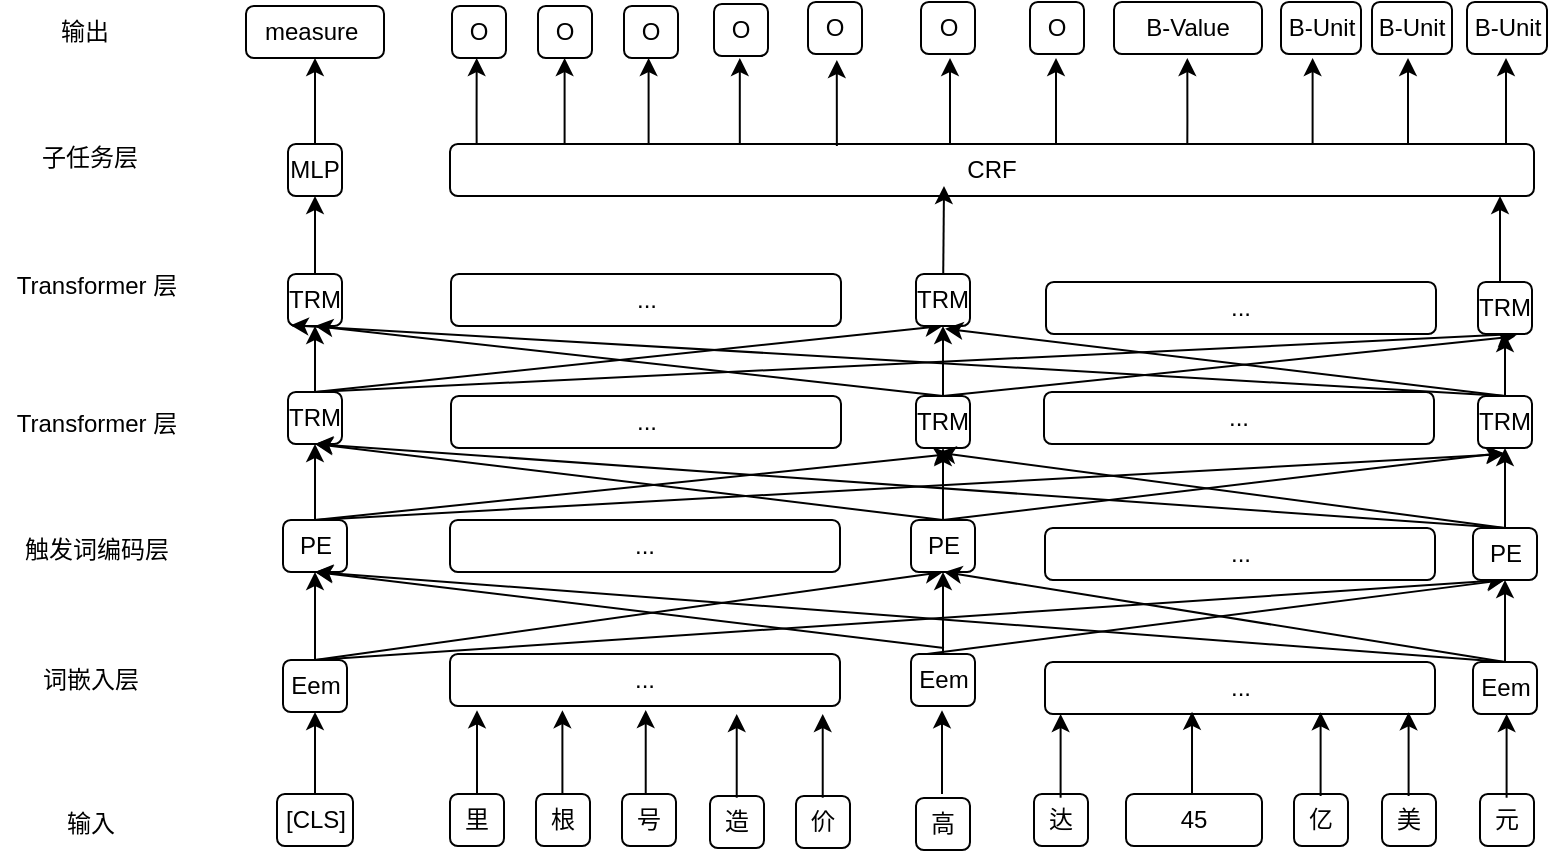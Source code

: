 <mxfile version="16.4.3" type="github" pages="3">
  <diagram id="6Zdb3jxfQ8r9YnaqCA5s" name="Page-1">
    <mxGraphModel dx="782" dy="468" grid="1" gridSize="10" guides="1" tooltips="1" connect="1" arrows="1" fold="1" page="1" pageScale="1" pageWidth="827" pageHeight="1169" math="0" shadow="0">
      <root>
        <mxCell id="0" />
        <mxCell id="1" parent="0" />
        <mxCell id="qajKW2mk3MIibNnwCbFj-1" value="子任务层" style="text;html=1;strokeColor=none;fillColor=none;align=center;verticalAlign=middle;whiteSpace=wrap;rounded=0;" parent="1" vertex="1">
          <mxGeometry x="156" y="243" width="60" height="30" as="geometry" />
        </mxCell>
        <mxCell id="qajKW2mk3MIibNnwCbFj-2" value="Transformer 层" style="text;html=1;strokeColor=none;fillColor=none;align=center;verticalAlign=middle;whiteSpace=wrap;rounded=0;" parent="1" vertex="1">
          <mxGeometry x="147" y="307" width="85" height="30" as="geometry" />
        </mxCell>
        <mxCell id="qajKW2mk3MIibNnwCbFj-3" value="Transformer 层" style="text;html=1;strokeColor=none;fillColor=none;align=center;verticalAlign=middle;whiteSpace=wrap;rounded=0;" parent="1" vertex="1">
          <mxGeometry x="147" y="376" width="85" height="30" as="geometry" />
        </mxCell>
        <mxCell id="qajKW2mk3MIibNnwCbFj-4" value="触发词编码层" style="text;html=1;strokeColor=none;fillColor=none;align=center;verticalAlign=middle;whiteSpace=wrap;rounded=0;" parent="1" vertex="1">
          <mxGeometry x="147" y="439" width="85" height="30" as="geometry" />
        </mxCell>
        <mxCell id="qajKW2mk3MIibNnwCbFj-5" value="输入" style="text;html=1;strokeColor=none;fillColor=none;align=center;verticalAlign=middle;whiteSpace=wrap;rounded=0;" parent="1" vertex="1">
          <mxGeometry x="143.5" y="576" width="85" height="30" as="geometry" />
        </mxCell>
        <mxCell id="qajKW2mk3MIibNnwCbFj-6" value="词嵌入层" style="text;html=1;strokeColor=none;fillColor=none;align=center;verticalAlign=middle;whiteSpace=wrap;rounded=0;" parent="1" vertex="1">
          <mxGeometry x="143.5" y="504" width="85" height="30" as="geometry" />
        </mxCell>
        <mxCell id="qajKW2mk3MIibNnwCbFj-7" value="输出" style="text;html=1;strokeColor=none;fillColor=none;align=center;verticalAlign=middle;whiteSpace=wrap;rounded=0;" parent="1" vertex="1">
          <mxGeometry x="141" y="180" width="85" height="30" as="geometry" />
        </mxCell>
        <mxCell id="qajKW2mk3MIibNnwCbFj-8" value="measure&amp;nbsp;" style="rounded=1;whiteSpace=wrap;html=1;" parent="1" vertex="1">
          <mxGeometry x="264" y="182" width="69" height="26" as="geometry" />
        </mxCell>
        <mxCell id="qajKW2mk3MIibNnwCbFj-9" value="O" style="rounded=1;whiteSpace=wrap;html=1;" parent="1" vertex="1">
          <mxGeometry x="367" y="182" width="27" height="26" as="geometry" />
        </mxCell>
        <mxCell id="qajKW2mk3MIibNnwCbFj-10" value="O" style="rounded=1;whiteSpace=wrap;html=1;" parent="1" vertex="1">
          <mxGeometry x="410" y="182" width="27" height="26" as="geometry" />
        </mxCell>
        <mxCell id="qajKW2mk3MIibNnwCbFj-11" value="O" style="rounded=1;whiteSpace=wrap;html=1;" parent="1" vertex="1">
          <mxGeometry x="453" y="182" width="27" height="26" as="geometry" />
        </mxCell>
        <mxCell id="qajKW2mk3MIibNnwCbFj-12" value="B-Unit" style="rounded=1;whiteSpace=wrap;html=1;" parent="1" vertex="1">
          <mxGeometry x="781.5" y="180" width="40" height="26" as="geometry" />
        </mxCell>
        <mxCell id="qajKW2mk3MIibNnwCbFj-13" value="" style="edgeStyle=orthogonalEdgeStyle;rounded=0;orthogonalLoop=1;jettySize=auto;html=1;" parent="1" source="qajKW2mk3MIibNnwCbFj-14" target="qajKW2mk3MIibNnwCbFj-8" edge="1">
          <mxGeometry relative="1" as="geometry" />
        </mxCell>
        <mxCell id="qajKW2mk3MIibNnwCbFj-14" value="MLP" style="rounded=1;whiteSpace=wrap;html=1;" parent="1" vertex="1">
          <mxGeometry x="285" y="251" width="27" height="26" as="geometry" />
        </mxCell>
        <mxCell id="qajKW2mk3MIibNnwCbFj-15" value="" style="edgeStyle=orthogonalEdgeStyle;rounded=0;orthogonalLoop=1;jettySize=auto;html=1;" parent="1" source="qajKW2mk3MIibNnwCbFj-16" target="qajKW2mk3MIibNnwCbFj-14" edge="1">
          <mxGeometry relative="1" as="geometry" />
        </mxCell>
        <mxCell id="qajKW2mk3MIibNnwCbFj-16" value="TRM" style="rounded=1;whiteSpace=wrap;html=1;" parent="1" vertex="1">
          <mxGeometry x="285" y="316" width="27" height="26" as="geometry" />
        </mxCell>
        <mxCell id="qajKW2mk3MIibNnwCbFj-17" value="" style="edgeStyle=orthogonalEdgeStyle;rounded=0;orthogonalLoop=1;jettySize=auto;html=1;" parent="1" source="qajKW2mk3MIibNnwCbFj-20" target="qajKW2mk3MIibNnwCbFj-16" edge="1">
          <mxGeometry relative="1" as="geometry" />
        </mxCell>
        <mxCell id="qajKW2mk3MIibNnwCbFj-18" style="rounded=0;orthogonalLoop=1;jettySize=auto;html=1;exitX=0.5;exitY=0;exitDx=0;exitDy=0;entryX=0.5;entryY=1;entryDx=0;entryDy=0;" parent="1" source="qajKW2mk3MIibNnwCbFj-20" target="qajKW2mk3MIibNnwCbFj-39" edge="1">
          <mxGeometry relative="1" as="geometry" />
        </mxCell>
        <mxCell id="qajKW2mk3MIibNnwCbFj-19" style="edgeStyle=none;rounded=0;orthogonalLoop=1;jettySize=auto;html=1;entryX=0.75;entryY=1;entryDx=0;entryDy=0;exitX=0.5;exitY=0;exitDx=0;exitDy=0;" parent="1" source="qajKW2mk3MIibNnwCbFj-20" target="qajKW2mk3MIibNnwCbFj-56" edge="1">
          <mxGeometry relative="1" as="geometry" />
        </mxCell>
        <mxCell id="qajKW2mk3MIibNnwCbFj-20" value="TRM" style="rounded=1;whiteSpace=wrap;html=1;" parent="1" vertex="1">
          <mxGeometry x="285" y="375" width="27" height="26" as="geometry" />
        </mxCell>
        <mxCell id="qajKW2mk3MIibNnwCbFj-21" value="" style="edgeStyle=orthogonalEdgeStyle;rounded=0;orthogonalLoop=1;jettySize=auto;html=1;" parent="1" source="qajKW2mk3MIibNnwCbFj-24" target="qajKW2mk3MIibNnwCbFj-20" edge="1">
          <mxGeometry relative="1" as="geometry" />
        </mxCell>
        <mxCell id="qajKW2mk3MIibNnwCbFj-22" style="edgeStyle=none;rounded=0;orthogonalLoop=1;jettySize=auto;html=1;exitX=0.5;exitY=0;exitDx=0;exitDy=0;" parent="1" source="qajKW2mk3MIibNnwCbFj-24" edge="1">
          <mxGeometry relative="1" as="geometry">
            <mxPoint x="616.667" y="406" as="targetPoint" />
          </mxGeometry>
        </mxCell>
        <mxCell id="qajKW2mk3MIibNnwCbFj-23" style="edgeStyle=none;rounded=0;orthogonalLoop=1;jettySize=auto;html=1;exitX=0.5;exitY=0;exitDx=0;exitDy=0;" parent="1" source="qajKW2mk3MIibNnwCbFj-24" edge="1">
          <mxGeometry relative="1" as="geometry">
            <mxPoint x="893.333" y="406" as="targetPoint" />
          </mxGeometry>
        </mxCell>
        <mxCell id="qajKW2mk3MIibNnwCbFj-24" value="PE" style="rounded=1;whiteSpace=wrap;html=1;" parent="1" vertex="1">
          <mxGeometry x="282.5" y="439" width="32" height="26" as="geometry" />
        </mxCell>
        <mxCell id="qajKW2mk3MIibNnwCbFj-25" value="" style="edgeStyle=orthogonalEdgeStyle;rounded=0;orthogonalLoop=1;jettySize=auto;html=1;" parent="1" source="qajKW2mk3MIibNnwCbFj-28" target="qajKW2mk3MIibNnwCbFj-24" edge="1">
          <mxGeometry relative="1" as="geometry" />
        </mxCell>
        <mxCell id="qajKW2mk3MIibNnwCbFj-26" style="edgeStyle=none;rounded=0;orthogonalLoop=1;jettySize=auto;html=1;entryX=0.5;entryY=1;entryDx=0;entryDy=0;exitX=0.5;exitY=0;exitDx=0;exitDy=0;" parent="1" source="qajKW2mk3MIibNnwCbFj-28" target="qajKW2mk3MIibNnwCbFj-47" edge="1">
          <mxGeometry relative="1" as="geometry">
            <mxPoint x="299" y="500" as="sourcePoint" />
          </mxGeometry>
        </mxCell>
        <mxCell id="qajKW2mk3MIibNnwCbFj-27" style="edgeStyle=none;rounded=0;orthogonalLoop=1;jettySize=auto;html=1;entryX=0.5;entryY=1;entryDx=0;entryDy=0;exitX=0.5;exitY=0;exitDx=0;exitDy=0;" parent="1" source="qajKW2mk3MIibNnwCbFj-28" target="qajKW2mk3MIibNnwCbFj-64" edge="1">
          <mxGeometry relative="1" as="geometry" />
        </mxCell>
        <mxCell id="qajKW2mk3MIibNnwCbFj-28" value="Eem" style="rounded=1;whiteSpace=wrap;html=1;" parent="1" vertex="1">
          <mxGeometry x="282.5" y="509" width="32" height="26" as="geometry" />
        </mxCell>
        <mxCell id="qajKW2mk3MIibNnwCbFj-29" value="" style="edgeStyle=orthogonalEdgeStyle;rounded=0;orthogonalLoop=1;jettySize=auto;html=1;" parent="1" source="qajKW2mk3MIibNnwCbFj-30" target="qajKW2mk3MIibNnwCbFj-28" edge="1">
          <mxGeometry relative="1" as="geometry" />
        </mxCell>
        <mxCell id="qajKW2mk3MIibNnwCbFj-30" value="[CLS]" style="rounded=1;whiteSpace=wrap;html=1;" parent="1" vertex="1">
          <mxGeometry x="279.5" y="576" width="38" height="26" as="geometry" />
        </mxCell>
        <mxCell id="qajKW2mk3MIibNnwCbFj-31" value="..." style="rounded=1;whiteSpace=wrap;html=1;" parent="1" vertex="1">
          <mxGeometry x="366.5" y="316" width="195" height="26" as="geometry" />
        </mxCell>
        <mxCell id="qajKW2mk3MIibNnwCbFj-32" value="..." style="rounded=1;whiteSpace=wrap;html=1;" parent="1" vertex="1">
          <mxGeometry x="366.5" y="377" width="195" height="26" as="geometry" />
        </mxCell>
        <mxCell id="qajKW2mk3MIibNnwCbFj-33" value="..." style="rounded=1;whiteSpace=wrap;html=1;" parent="1" vertex="1">
          <mxGeometry x="366" y="439" width="195" height="26" as="geometry" />
        </mxCell>
        <mxCell id="qajKW2mk3MIibNnwCbFj-34" value="..." style="rounded=1;whiteSpace=wrap;html=1;" parent="1" vertex="1">
          <mxGeometry x="366" y="506" width="195" height="26" as="geometry" />
        </mxCell>
        <mxCell id="qajKW2mk3MIibNnwCbFj-35" value="" style="edgeStyle=orthogonalEdgeStyle;rounded=0;orthogonalLoop=1;jettySize=auto;html=1;" parent="1" source="qajKW2mk3MIibNnwCbFj-37" edge="1">
          <mxGeometry relative="1" as="geometry">
            <mxPoint x="616" y="208" as="targetPoint" />
            <Array as="points">
              <mxPoint x="616" y="240" />
              <mxPoint x="616" y="240" />
            </Array>
          </mxGeometry>
        </mxCell>
        <mxCell id="qajKW2mk3MIibNnwCbFj-36" value="" style="edgeStyle=orthogonalEdgeStyle;rounded=0;orthogonalLoop=1;jettySize=auto;html=1;entryX=0.5;entryY=1;entryDx=0;entryDy=0;" parent="1" edge="1">
          <mxGeometry relative="1" as="geometry">
            <mxPoint x="669.0" y="251.0" as="sourcePoint" />
            <mxPoint x="669.0" y="208" as="targetPoint" />
            <Array as="points">
              <mxPoint x="669" y="239" />
              <mxPoint x="669" y="239" />
            </Array>
          </mxGeometry>
        </mxCell>
        <mxCell id="qajKW2mk3MIibNnwCbFj-37" value="CRF" style="rounded=1;whiteSpace=wrap;html=1;" parent="1" vertex="1">
          <mxGeometry x="366" y="251" width="542" height="26" as="geometry" />
        </mxCell>
        <mxCell id="qajKW2mk3MIibNnwCbFj-38" value="" style="edgeStyle=none;rounded=0;orthogonalLoop=1;jettySize=auto;html=1;" parent="1" source="qajKW2mk3MIibNnwCbFj-39" edge="1">
          <mxGeometry relative="1" as="geometry">
            <mxPoint x="613" y="272.0" as="targetPoint" />
          </mxGeometry>
        </mxCell>
        <mxCell id="qajKW2mk3MIibNnwCbFj-39" value="TRM" style="rounded=1;whiteSpace=wrap;html=1;" parent="1" vertex="1">
          <mxGeometry x="599" y="316" width="27" height="26" as="geometry" />
        </mxCell>
        <mxCell id="qajKW2mk3MIibNnwCbFj-40" value="" style="edgeStyle=orthogonalEdgeStyle;rounded=0;orthogonalLoop=1;jettySize=auto;html=1;" parent="1" source="qajKW2mk3MIibNnwCbFj-43" target="qajKW2mk3MIibNnwCbFj-39" edge="1">
          <mxGeometry relative="1" as="geometry" />
        </mxCell>
        <mxCell id="qajKW2mk3MIibNnwCbFj-41" style="edgeStyle=none;rounded=0;orthogonalLoop=1;jettySize=auto;html=1;entryX=0.5;entryY=1;entryDx=0;entryDy=0;exitX=0.5;exitY=0;exitDx=0;exitDy=0;" parent="1" source="qajKW2mk3MIibNnwCbFj-43" target="qajKW2mk3MIibNnwCbFj-16" edge="1">
          <mxGeometry relative="1" as="geometry" />
        </mxCell>
        <mxCell id="qajKW2mk3MIibNnwCbFj-42" style="edgeStyle=none;rounded=0;orthogonalLoop=1;jettySize=auto;html=1;exitX=0.5;exitY=0;exitDx=0;exitDy=0;" parent="1" source="qajKW2mk3MIibNnwCbFj-43" edge="1">
          <mxGeometry relative="1" as="geometry">
            <mxPoint x="898.556" y="347.222" as="targetPoint" />
          </mxGeometry>
        </mxCell>
        <mxCell id="qajKW2mk3MIibNnwCbFj-43" value="TRM" style="rounded=1;whiteSpace=wrap;html=1;" parent="1" vertex="1">
          <mxGeometry x="599" y="377" width="27" height="26" as="geometry" />
        </mxCell>
        <mxCell id="qajKW2mk3MIibNnwCbFj-44" value="" style="edgeStyle=orthogonalEdgeStyle;rounded=0;orthogonalLoop=1;jettySize=auto;html=1;" parent="1" source="qajKW2mk3MIibNnwCbFj-47" target="qajKW2mk3MIibNnwCbFj-43" edge="1">
          <mxGeometry relative="1" as="geometry" />
        </mxCell>
        <mxCell id="qajKW2mk3MIibNnwCbFj-45" style="edgeStyle=none;rounded=0;orthogonalLoop=1;jettySize=auto;html=1;entryX=0.5;entryY=1;entryDx=0;entryDy=0;exitX=0.5;exitY=0;exitDx=0;exitDy=0;" parent="1" source="qajKW2mk3MIibNnwCbFj-47" target="qajKW2mk3MIibNnwCbFj-20" edge="1">
          <mxGeometry relative="1" as="geometry" />
        </mxCell>
        <mxCell id="qajKW2mk3MIibNnwCbFj-46" style="edgeStyle=none;rounded=0;orthogonalLoop=1;jettySize=auto;html=1;exitX=0.5;exitY=0;exitDx=0;exitDy=0;" parent="1" source="qajKW2mk3MIibNnwCbFj-47" edge="1">
          <mxGeometry relative="1" as="geometry">
            <mxPoint x="892.667" y="405.333" as="targetPoint" />
          </mxGeometry>
        </mxCell>
        <mxCell id="qajKW2mk3MIibNnwCbFj-47" value="PE" style="rounded=1;whiteSpace=wrap;html=1;" parent="1" vertex="1">
          <mxGeometry x="596.5" y="439" width="32" height="26" as="geometry" />
        </mxCell>
        <mxCell id="qajKW2mk3MIibNnwCbFj-48" value="" style="edgeStyle=orthogonalEdgeStyle;rounded=0;orthogonalLoop=1;jettySize=auto;html=1;" parent="1" source="qajKW2mk3MIibNnwCbFj-51" target="qajKW2mk3MIibNnwCbFj-47" edge="1">
          <mxGeometry relative="1" as="geometry" />
        </mxCell>
        <mxCell id="qajKW2mk3MIibNnwCbFj-49" style="edgeStyle=none;rounded=0;orthogonalLoop=1;jettySize=auto;html=1;entryX=0.5;entryY=1;entryDx=0;entryDy=0;exitX=0.25;exitY=0;exitDx=0;exitDy=0;" parent="1" source="qajKW2mk3MIibNnwCbFj-51" target="qajKW2mk3MIibNnwCbFj-64" edge="1">
          <mxGeometry relative="1" as="geometry" />
        </mxCell>
        <mxCell id="qajKW2mk3MIibNnwCbFj-50" style="edgeStyle=none;rounded=0;orthogonalLoop=1;jettySize=auto;html=1;entryX=0.5;entryY=1;entryDx=0;entryDy=0;" parent="1" target="qajKW2mk3MIibNnwCbFj-24" edge="1">
          <mxGeometry relative="1" as="geometry">
            <mxPoint x="320.667" y="471.333" as="targetPoint" />
            <mxPoint x="613" y="503" as="sourcePoint" />
          </mxGeometry>
        </mxCell>
        <mxCell id="qajKW2mk3MIibNnwCbFj-51" value="Eem" style="rounded=1;whiteSpace=wrap;html=1;" parent="1" vertex="1">
          <mxGeometry x="596.5" y="506" width="32" height="26" as="geometry" />
        </mxCell>
        <mxCell id="qajKW2mk3MIibNnwCbFj-52" value="..." style="rounded=1;whiteSpace=wrap;html=1;" parent="1" vertex="1">
          <mxGeometry x="664" y="320" width="195" height="26" as="geometry" />
        </mxCell>
        <mxCell id="qajKW2mk3MIibNnwCbFj-53" value="..." style="rounded=1;whiteSpace=wrap;html=1;" parent="1" vertex="1">
          <mxGeometry x="663" y="375" width="195" height="26" as="geometry" />
        </mxCell>
        <mxCell id="qajKW2mk3MIibNnwCbFj-54" value="..." style="rounded=1;whiteSpace=wrap;html=1;" parent="1" vertex="1">
          <mxGeometry x="663.5" y="443" width="195" height="26" as="geometry" />
        </mxCell>
        <mxCell id="qajKW2mk3MIibNnwCbFj-55" value="..." style="rounded=1;whiteSpace=wrap;html=1;" parent="1" vertex="1">
          <mxGeometry x="663.5" y="510" width="195" height="26" as="geometry" />
        </mxCell>
        <mxCell id="qajKW2mk3MIibNnwCbFj-56" value="TRM" style="rounded=1;whiteSpace=wrap;html=1;" parent="1" vertex="1">
          <mxGeometry x="880" y="320" width="27" height="26" as="geometry" />
        </mxCell>
        <mxCell id="qajKW2mk3MIibNnwCbFj-57" value="" style="edgeStyle=orthogonalEdgeStyle;rounded=0;orthogonalLoop=1;jettySize=auto;html=1;" parent="1" source="qajKW2mk3MIibNnwCbFj-60" target="qajKW2mk3MIibNnwCbFj-56" edge="1">
          <mxGeometry relative="1" as="geometry" />
        </mxCell>
        <mxCell id="qajKW2mk3MIibNnwCbFj-58" style="edgeStyle=none;rounded=0;orthogonalLoop=1;jettySize=auto;html=1;exitX=0.5;exitY=0;exitDx=0;exitDy=0;" parent="1" source="qajKW2mk3MIibNnwCbFj-60" edge="1">
          <mxGeometry relative="1" as="geometry">
            <mxPoint x="613.556" y="343.333" as="targetPoint" />
          </mxGeometry>
        </mxCell>
        <mxCell id="qajKW2mk3MIibNnwCbFj-59" style="edgeStyle=none;rounded=0;orthogonalLoop=1;jettySize=auto;html=1;exitX=0.5;exitY=0;exitDx=0;exitDy=0;" parent="1" source="qajKW2mk3MIibNnwCbFj-60" edge="1">
          <mxGeometry relative="1" as="geometry">
            <mxPoint x="286.333" y="341.667" as="targetPoint" />
          </mxGeometry>
        </mxCell>
        <mxCell id="qajKW2mk3MIibNnwCbFj-60" value="TRM" style="rounded=1;whiteSpace=wrap;html=1;" parent="1" vertex="1">
          <mxGeometry x="880" y="377" width="27" height="26" as="geometry" />
        </mxCell>
        <mxCell id="qajKW2mk3MIibNnwCbFj-61" value="" style="edgeStyle=orthogonalEdgeStyle;rounded=0;orthogonalLoop=1;jettySize=auto;html=1;" parent="1" source="qajKW2mk3MIibNnwCbFj-64" target="qajKW2mk3MIibNnwCbFj-60" edge="1">
          <mxGeometry relative="1" as="geometry" />
        </mxCell>
        <mxCell id="qajKW2mk3MIibNnwCbFj-62" style="edgeStyle=none;rounded=0;orthogonalLoop=1;jettySize=auto;html=1;exitX=0.5;exitY=0;exitDx=0;exitDy=0;" parent="1" source="qajKW2mk3MIibNnwCbFj-64" edge="1">
          <mxGeometry relative="1" as="geometry">
            <mxPoint x="610" y="405.333" as="targetPoint" />
          </mxGeometry>
        </mxCell>
        <mxCell id="qajKW2mk3MIibNnwCbFj-63" style="edgeStyle=none;rounded=0;orthogonalLoop=1;jettySize=auto;html=1;entryX=0.5;entryY=1;entryDx=0;entryDy=0;exitX=0.5;exitY=0;exitDx=0;exitDy=0;" parent="1" source="qajKW2mk3MIibNnwCbFj-64" target="qajKW2mk3MIibNnwCbFj-20" edge="1">
          <mxGeometry relative="1" as="geometry" />
        </mxCell>
        <mxCell id="qajKW2mk3MIibNnwCbFj-64" value="PE" style="rounded=1;whiteSpace=wrap;html=1;" parent="1" vertex="1">
          <mxGeometry x="877.5" y="443" width="32" height="26" as="geometry" />
        </mxCell>
        <mxCell id="qajKW2mk3MIibNnwCbFj-65" value="" style="edgeStyle=orthogonalEdgeStyle;rounded=0;orthogonalLoop=1;jettySize=auto;html=1;" parent="1" source="qajKW2mk3MIibNnwCbFj-68" target="qajKW2mk3MIibNnwCbFj-64" edge="1">
          <mxGeometry relative="1" as="geometry" />
        </mxCell>
        <mxCell id="qajKW2mk3MIibNnwCbFj-66" style="edgeStyle=none;rounded=0;orthogonalLoop=1;jettySize=auto;html=1;exitX=0.5;exitY=0;exitDx=0;exitDy=0;" parent="1" source="qajKW2mk3MIibNnwCbFj-68" edge="1">
          <mxGeometry relative="1" as="geometry">
            <mxPoint x="613" y="465" as="targetPoint" />
          </mxGeometry>
        </mxCell>
        <mxCell id="qajKW2mk3MIibNnwCbFj-67" style="edgeStyle=none;rounded=0;orthogonalLoop=1;jettySize=auto;html=1;entryX=0.5;entryY=1;entryDx=0;entryDy=0;exitX=0.5;exitY=0;exitDx=0;exitDy=0;" parent="1" source="qajKW2mk3MIibNnwCbFj-68" target="qajKW2mk3MIibNnwCbFj-24" edge="1">
          <mxGeometry relative="1" as="geometry" />
        </mxCell>
        <mxCell id="qajKW2mk3MIibNnwCbFj-68" value="Eem" style="rounded=1;whiteSpace=wrap;html=1;" parent="1" vertex="1">
          <mxGeometry x="877.5" y="510" width="32" height="26" as="geometry" />
        </mxCell>
        <mxCell id="qajKW2mk3MIibNnwCbFj-69" style="edgeStyle=orthogonalEdgeStyle;rounded=0;orthogonalLoop=1;jettySize=auto;html=1;" parent="1" source="qajKW2mk3MIibNnwCbFj-70" edge="1">
          <mxGeometry relative="1" as="geometry">
            <mxPoint x="379.5" y="534.143" as="targetPoint" />
          </mxGeometry>
        </mxCell>
        <mxCell id="qajKW2mk3MIibNnwCbFj-70" value="里" style="rounded=1;whiteSpace=wrap;html=1;" parent="1" vertex="1">
          <mxGeometry x="366" y="576" width="27" height="26" as="geometry" />
        </mxCell>
        <mxCell id="qajKW2mk3MIibNnwCbFj-71" value="根" style="rounded=1;whiteSpace=wrap;html=1;" parent="1" vertex="1">
          <mxGeometry x="409" y="576" width="27" height="26" as="geometry" />
        </mxCell>
        <mxCell id="qajKW2mk3MIibNnwCbFj-72" value="号" style="rounded=1;whiteSpace=wrap;html=1;" parent="1" vertex="1">
          <mxGeometry x="452" y="576" width="27" height="26" as="geometry" />
        </mxCell>
        <mxCell id="qajKW2mk3MIibNnwCbFj-73" value="造" style="rounded=1;whiteSpace=wrap;html=1;" parent="1" vertex="1">
          <mxGeometry x="496" y="577" width="27" height="26" as="geometry" />
        </mxCell>
        <mxCell id="qajKW2mk3MIibNnwCbFj-74" value="价" style="rounded=1;whiteSpace=wrap;html=1;" parent="1" vertex="1">
          <mxGeometry x="539" y="577" width="27" height="26" as="geometry" />
        </mxCell>
        <mxCell id="qajKW2mk3MIibNnwCbFj-75" value="高" style="rounded=1;whiteSpace=wrap;html=1;" parent="1" vertex="1">
          <mxGeometry x="599" y="578" width="27" height="26" as="geometry" />
        </mxCell>
        <mxCell id="qajKW2mk3MIibNnwCbFj-76" value="达" style="rounded=1;whiteSpace=wrap;html=1;" parent="1" vertex="1">
          <mxGeometry x="658" y="576" width="27" height="26" as="geometry" />
        </mxCell>
        <mxCell id="qajKW2mk3MIibNnwCbFj-77" value="" style="edgeStyle=orthogonalEdgeStyle;rounded=0;orthogonalLoop=1;jettySize=auto;html=1;endArrow=classic;endFill=1;entryX=0.377;entryY=0.958;entryDx=0;entryDy=0;entryPerimeter=0;" parent="1" source="qajKW2mk3MIibNnwCbFj-78" target="qajKW2mk3MIibNnwCbFj-55" edge="1">
          <mxGeometry relative="1" as="geometry">
            <mxPoint x="738" y="546" as="targetPoint" />
            <Array as="points">
              <mxPoint x="737" y="568" />
              <mxPoint x="737" y="568" />
            </Array>
          </mxGeometry>
        </mxCell>
        <mxCell id="qajKW2mk3MIibNnwCbFj-78" value="45" style="rounded=1;whiteSpace=wrap;html=1;" parent="1" vertex="1">
          <mxGeometry x="704" y="576" width="68" height="26" as="geometry" />
        </mxCell>
        <mxCell id="qajKW2mk3MIibNnwCbFj-79" value="亿" style="rounded=1;whiteSpace=wrap;html=1;" parent="1" vertex="1">
          <mxGeometry x="788" y="576" width="27" height="26" as="geometry" />
        </mxCell>
        <mxCell id="qajKW2mk3MIibNnwCbFj-80" value="美" style="rounded=1;whiteSpace=wrap;html=1;" parent="1" vertex="1">
          <mxGeometry x="832" y="576" width="27" height="26" as="geometry" />
        </mxCell>
        <mxCell id="qajKW2mk3MIibNnwCbFj-81" value="元" style="rounded=1;whiteSpace=wrap;html=1;" parent="1" vertex="1">
          <mxGeometry x="881" y="576" width="27" height="26" as="geometry" />
        </mxCell>
        <mxCell id="qajKW2mk3MIibNnwCbFj-82" value="" style="edgeStyle=orthogonalEdgeStyle;rounded=0;orthogonalLoop=1;jettySize=auto;html=1;entryX=0.5;entryY=1;entryDx=0;entryDy=0;" parent="1" edge="1">
          <mxGeometry relative="1" as="geometry">
            <mxPoint x="510.91" y="251" as="sourcePoint" />
            <mxPoint x="510.91" y="208" as="targetPoint" />
            <Array as="points">
              <mxPoint x="510.91" y="239" />
              <mxPoint x="510.91" y="239" />
            </Array>
          </mxGeometry>
        </mxCell>
        <mxCell id="qajKW2mk3MIibNnwCbFj-83" value="" style="edgeStyle=orthogonalEdgeStyle;rounded=0;orthogonalLoop=1;jettySize=auto;html=1;entryX=0.5;entryY=1;entryDx=0;entryDy=0;" parent="1" edge="1">
          <mxGeometry relative="1" as="geometry">
            <mxPoint x="465.3" y="251" as="sourcePoint" />
            <mxPoint x="465.3" y="208" as="targetPoint" />
            <Array as="points">
              <mxPoint x="465.3" y="239" />
              <mxPoint x="465.3" y="239" />
            </Array>
          </mxGeometry>
        </mxCell>
        <mxCell id="qajKW2mk3MIibNnwCbFj-84" value="" style="edgeStyle=orthogonalEdgeStyle;rounded=0;orthogonalLoop=1;jettySize=auto;html=1;entryX=0.5;entryY=1;entryDx=0;entryDy=0;" parent="1" edge="1">
          <mxGeometry relative="1" as="geometry">
            <mxPoint x="423.3" y="251" as="sourcePoint" />
            <mxPoint x="423.3" y="208" as="targetPoint" />
            <Array as="points">
              <mxPoint x="423.3" y="239" />
              <mxPoint x="423.3" y="239" />
            </Array>
          </mxGeometry>
        </mxCell>
        <mxCell id="qajKW2mk3MIibNnwCbFj-85" value="" style="edgeStyle=orthogonalEdgeStyle;rounded=0;orthogonalLoop=1;jettySize=auto;html=1;entryX=0.5;entryY=1;entryDx=0;entryDy=0;" parent="1" edge="1">
          <mxGeometry relative="1" as="geometry">
            <mxPoint x="797.3" y="251" as="sourcePoint" />
            <mxPoint x="797.3" y="208" as="targetPoint" />
            <Array as="points">
              <mxPoint x="797.3" y="239" />
              <mxPoint x="797.3" y="239" />
            </Array>
          </mxGeometry>
        </mxCell>
        <mxCell id="qajKW2mk3MIibNnwCbFj-86" value="" style="edgeStyle=orthogonalEdgeStyle;rounded=0;orthogonalLoop=1;jettySize=auto;html=1;entryX=0.5;entryY=1;entryDx=0;entryDy=0;" parent="1" edge="1">
          <mxGeometry relative="1" as="geometry">
            <mxPoint x="891" y="320" as="sourcePoint" />
            <mxPoint x="891" y="277.0" as="targetPoint" />
            <Array as="points">
              <mxPoint x="891" y="308" />
              <mxPoint x="891" y="308" />
            </Array>
          </mxGeometry>
        </mxCell>
        <mxCell id="qajKW2mk3MIibNnwCbFj-87" value="" style="edgeStyle=orthogonalEdgeStyle;rounded=0;orthogonalLoop=1;jettySize=auto;html=1;entryX=0.5;entryY=1;entryDx=0;entryDy=0;" parent="1" edge="1">
          <mxGeometry relative="1" as="geometry">
            <mxPoint x="894" y="251" as="sourcePoint" />
            <mxPoint x="894" y="208" as="targetPoint" />
            <Array as="points">
              <mxPoint x="894" y="239" />
              <mxPoint x="894" y="239" />
            </Array>
          </mxGeometry>
        </mxCell>
        <mxCell id="qajKW2mk3MIibNnwCbFj-88" style="edgeStyle=orthogonalEdgeStyle;rounded=0;orthogonalLoop=1;jettySize=auto;html=1;" parent="1" edge="1">
          <mxGeometry relative="1" as="geometry">
            <mxPoint x="422.21" y="534.143" as="targetPoint" />
            <mxPoint x="422.21" y="576" as="sourcePoint" />
            <Array as="points">
              <mxPoint x="422.71" y="534" />
            </Array>
          </mxGeometry>
        </mxCell>
        <mxCell id="qajKW2mk3MIibNnwCbFj-89" style="edgeStyle=orthogonalEdgeStyle;rounded=0;orthogonalLoop=1;jettySize=auto;html=1;" parent="1" edge="1">
          <mxGeometry relative="1" as="geometry">
            <mxPoint x="463.86" y="534.003" as="targetPoint" />
            <mxPoint x="463.86" y="575.86" as="sourcePoint" />
          </mxGeometry>
        </mxCell>
        <mxCell id="qajKW2mk3MIibNnwCbFj-90" style="edgeStyle=orthogonalEdgeStyle;rounded=0;orthogonalLoop=1;jettySize=auto;html=1;" parent="1" edge="1">
          <mxGeometry relative="1" as="geometry">
            <mxPoint x="509.36" y="536.003" as="targetPoint" />
            <mxPoint x="509.36" y="577.86" as="sourcePoint" />
          </mxGeometry>
        </mxCell>
        <mxCell id="qajKW2mk3MIibNnwCbFj-91" style="edgeStyle=orthogonalEdgeStyle;rounded=0;orthogonalLoop=1;jettySize=auto;html=1;" parent="1" edge="1">
          <mxGeometry relative="1" as="geometry">
            <mxPoint x="552.36" y="536.003" as="targetPoint" />
            <mxPoint x="552.36" y="577.86" as="sourcePoint" />
          </mxGeometry>
        </mxCell>
        <mxCell id="qajKW2mk3MIibNnwCbFj-92" style="edgeStyle=orthogonalEdgeStyle;rounded=0;orthogonalLoop=1;jettySize=auto;html=1;" parent="1" edge="1">
          <mxGeometry relative="1" as="geometry">
            <mxPoint x="801.3" y="535.143" as="targetPoint" />
            <mxPoint x="801.3" y="577" as="sourcePoint" />
          </mxGeometry>
        </mxCell>
        <mxCell id="qajKW2mk3MIibNnwCbFj-93" style="edgeStyle=orthogonalEdgeStyle;rounded=0;orthogonalLoop=1;jettySize=auto;html=1;" parent="1" edge="1">
          <mxGeometry relative="1" as="geometry">
            <mxPoint x="845.3" y="535.143" as="targetPoint" />
            <mxPoint x="845.3" y="577" as="sourcePoint" />
          </mxGeometry>
        </mxCell>
        <mxCell id="qajKW2mk3MIibNnwCbFj-94" style="edgeStyle=orthogonalEdgeStyle;rounded=0;orthogonalLoop=1;jettySize=auto;html=1;" parent="1" edge="1">
          <mxGeometry relative="1" as="geometry">
            <mxPoint x="894.3" y="536.003" as="targetPoint" />
            <mxPoint x="894.3" y="577.86" as="sourcePoint" />
          </mxGeometry>
        </mxCell>
        <mxCell id="qajKW2mk3MIibNnwCbFj-95" style="edgeStyle=orthogonalEdgeStyle;rounded=0;orthogonalLoop=1;jettySize=auto;html=1;" parent="1" edge="1">
          <mxGeometry relative="1" as="geometry">
            <mxPoint x="612" y="534.143" as="targetPoint" />
            <mxPoint x="612" y="576" as="sourcePoint" />
          </mxGeometry>
        </mxCell>
        <mxCell id="qajKW2mk3MIibNnwCbFj-96" style="edgeStyle=orthogonalEdgeStyle;rounded=0;orthogonalLoop=1;jettySize=auto;html=1;" parent="1" edge="1">
          <mxGeometry relative="1" as="geometry">
            <mxPoint x="671.3" y="536.003" as="targetPoint" />
            <mxPoint x="671.3" y="577.86" as="sourcePoint" />
          </mxGeometry>
        </mxCell>
        <mxCell id="qajKW2mk3MIibNnwCbFj-97" value="" style="edgeStyle=orthogonalEdgeStyle;rounded=0;orthogonalLoop=1;jettySize=auto;html=1;entryX=0.5;entryY=1;entryDx=0;entryDy=0;" parent="1" edge="1">
          <mxGeometry relative="1" as="geometry">
            <mxPoint x="379.33" y="251.0" as="sourcePoint" />
            <mxPoint x="379.33" y="208" as="targetPoint" />
            <Array as="points">
              <mxPoint x="379.33" y="239" />
              <mxPoint x="379.33" y="239" />
            </Array>
          </mxGeometry>
        </mxCell>
        <mxCell id="qajKW2mk3MIibNnwCbFj-98" value="O" style="rounded=1;whiteSpace=wrap;html=1;" parent="1" vertex="1">
          <mxGeometry x="498" y="181" width="27" height="26" as="geometry" />
        </mxCell>
        <mxCell id="qajKW2mk3MIibNnwCbFj-99" value="O" style="rounded=1;whiteSpace=wrap;html=1;" parent="1" vertex="1">
          <mxGeometry x="545" y="180" width="27" height="26" as="geometry" />
        </mxCell>
        <mxCell id="qajKW2mk3MIibNnwCbFj-100" value="" style="edgeStyle=orthogonalEdgeStyle;rounded=0;orthogonalLoop=1;jettySize=auto;html=1;entryX=0.5;entryY=1;entryDx=0;entryDy=0;" parent="1" edge="1">
          <mxGeometry relative="1" as="geometry">
            <mxPoint x="559.43" y="252.0" as="sourcePoint" />
            <mxPoint x="559.43" y="209" as="targetPoint" />
            <Array as="points">
              <mxPoint x="559.52" y="218" />
              <mxPoint x="559.52" y="218" />
            </Array>
          </mxGeometry>
        </mxCell>
        <mxCell id="qajKW2mk3MIibNnwCbFj-101" value="O" style="rounded=1;whiteSpace=wrap;html=1;" parent="1" vertex="1">
          <mxGeometry x="601.5" y="180" width="27" height="26" as="geometry" />
        </mxCell>
        <mxCell id="qajKW2mk3MIibNnwCbFj-102" value="O" style="rounded=1;whiteSpace=wrap;html=1;" parent="1" vertex="1">
          <mxGeometry x="656" y="180" width="27" height="26" as="geometry" />
        </mxCell>
        <mxCell id="qajKW2mk3MIibNnwCbFj-103" value="" style="edgeStyle=orthogonalEdgeStyle;rounded=0;orthogonalLoop=1;jettySize=auto;html=1;entryX=0.5;entryY=1;entryDx=0;entryDy=0;" parent="1" edge="1">
          <mxGeometry relative="1" as="geometry">
            <mxPoint x="734.66" y="251.0" as="sourcePoint" />
            <mxPoint x="734.66" y="208" as="targetPoint" />
            <Array as="points">
              <mxPoint x="734.66" y="239" />
              <mxPoint x="734.66" y="239" />
            </Array>
          </mxGeometry>
        </mxCell>
        <mxCell id="qajKW2mk3MIibNnwCbFj-104" value="B-Value" style="rounded=1;whiteSpace=wrap;html=1;" parent="1" vertex="1">
          <mxGeometry x="698" y="180" width="74" height="26" as="geometry" />
        </mxCell>
        <mxCell id="qajKW2mk3MIibNnwCbFj-105" value="B-Unit" style="rounded=1;whiteSpace=wrap;html=1;" parent="1" vertex="1">
          <mxGeometry x="827" y="180" width="40" height="26" as="geometry" />
        </mxCell>
        <mxCell id="qajKW2mk3MIibNnwCbFj-106" value="B-Unit" style="rounded=1;whiteSpace=wrap;html=1;" parent="1" vertex="1">
          <mxGeometry x="874.5" y="180" width="40" height="26" as="geometry" />
        </mxCell>
        <mxCell id="qajKW2mk3MIibNnwCbFj-107" value="" style="edgeStyle=orthogonalEdgeStyle;rounded=0;orthogonalLoop=1;jettySize=auto;html=1;entryX=0.5;entryY=1;entryDx=0;entryDy=0;" parent="1" edge="1">
          <mxGeometry relative="1" as="geometry">
            <mxPoint x="845" y="251" as="sourcePoint" />
            <mxPoint x="845" y="208" as="targetPoint" />
            <Array as="points">
              <mxPoint x="845" y="239" />
              <mxPoint x="845" y="239" />
            </Array>
          </mxGeometry>
        </mxCell>
      </root>
    </mxGraphModel>
  </diagram>
  <diagram id="j1lgtEe2ggzhDN4-RpHA" name="Page-2">
    <mxGraphModel dx="782" dy="468" grid="1" gridSize="10" guides="1" tooltips="1" connect="1" arrows="1" fold="1" page="1" pageScale="1" pageWidth="827" pageHeight="1169" math="0" shadow="0">
      <root>
        <mxCell id="qd15tuj_ind1l0wB-trp-0" />
        <mxCell id="qd15tuj_ind1l0wB-trp-1" parent="qd15tuj_ind1l0wB-trp-0" />
        <mxCell id="qd15tuj_ind1l0wB-trp-2" style="edgeStyle=none;rounded=0;orthogonalLoop=1;jettySize=auto;html=1;" parent="qd15tuj_ind1l0wB-trp-1" source="qd15tuj_ind1l0wB-trp-3" target="qd15tuj_ind1l0wB-trp-11" edge="1">
          <mxGeometry relative="1" as="geometry" />
        </mxCell>
        <mxCell id="qd15tuj_ind1l0wB-trp-3" value="输入文本" style="swimlane;" parent="qd15tuj_ind1l0wB-trp-1" vertex="1">
          <mxGeometry x="117" y="172" width="150" height="70" as="geometry" />
        </mxCell>
        <mxCell id="qd15tuj_ind1l0wB-trp-4" value="里根号造价高达45亿美元" style="text;html=1;align=center;verticalAlign=middle;resizable=0;points=[];autosize=1;strokeColor=none;fillColor=none;" parent="qd15tuj_ind1l0wB-trp-3" vertex="1">
          <mxGeometry x="3.5" y="36" width="143" height="18" as="geometry" />
        </mxCell>
        <mxCell id="qd15tuj_ind1l0wB-trp-5" value="形成多条记录&#xa;（win_size=4）" style="swimlane;startSize=34;" parent="qd15tuj_ind1l0wB-trp-1" vertex="1">
          <mxGeometry x="108.5" y="301" width="169" height="139" as="geometry" />
        </mxCell>
        <mxCell id="qd15tuj_ind1l0wB-trp-6" value="[CLS][PAD][PAD][PAD]里根号&lt;br&gt;造价高达[45亿美元][SEP]" style="text;html=1;align=center;verticalAlign=middle;resizable=0;points=[];autosize=1;strokeColor=none;fillColor=none;" parent="qd15tuj_ind1l0wB-trp-5" vertex="1">
          <mxGeometry x="2" y="69" width="167" height="32" as="geometry" />
        </mxCell>
        <mxCell id="qd15tuj_ind1l0wB-trp-7" style="edgeStyle=none;rounded=0;orthogonalLoop=1;jettySize=auto;html=1;exitX=1;exitY=0.75;exitDx=0;exitDy=0;entryX=-0.006;entryY=0.641;entryDx=0;entryDy=0;entryPerimeter=0;" parent="qd15tuj_ind1l0wB-trp-1" source="qd15tuj_ind1l0wB-trp-8" target="qd15tuj_ind1l0wB-trp-25" edge="1">
          <mxGeometry relative="1" as="geometry">
            <mxPoint x="667" y="542" as="targetPoint" />
          </mxGeometry>
        </mxCell>
        <mxCell id="qd15tuj_ind1l0wB-trp-8" value="数值结构关系&#xa;NSR" style="swimlane;startSize=35;" parent="qd15tuj_ind1l0wB-trp-1" vertex="1">
          <mxGeometry x="136" y="481" width="122" height="88" as="geometry" />
        </mxCell>
        <mxCell id="qd15tuj_ind1l0wB-trp-9" value="(1)：无关" style="text;html=1;align=center;verticalAlign=middle;resizable=0;points=[];autosize=1;strokeColor=none;fillColor=none;" parent="qd15tuj_ind1l0wB-trp-8" vertex="1">
          <mxGeometry x="32.5" y="39" width="61" height="18" as="geometry" />
        </mxCell>
        <mxCell id="qd15tuj_ind1l0wB-trp-10" style="edgeStyle=orthogonalEdgeStyle;rounded=0;orthogonalLoop=1;jettySize=auto;html=1;endArrow=classic;endFill=1;entryX=0;entryY=0.5;entryDx=0;entryDy=0;" parent="qd15tuj_ind1l0wB-trp-1" source="qd15tuj_ind1l0wB-trp-11" target="qd15tuj_ind1l0wB-trp-20" edge="1">
          <mxGeometry relative="1" as="geometry">
            <mxPoint x="557" y="207" as="targetPoint" />
          </mxGeometry>
        </mxCell>
        <mxCell id="qd15tuj_ind1l0wB-trp-11" value="文本预处理" style="rounded=1;whiteSpace=wrap;html=1;" parent="qd15tuj_ind1l0wB-trp-1" vertex="1">
          <mxGeometry x="348" y="177" width="120" height="60" as="geometry" />
        </mxCell>
        <mxCell id="qd15tuj_ind1l0wB-trp-12" style="edgeStyle=none;rounded=0;orthogonalLoop=1;jettySize=auto;html=1;entryX=1;entryY=0.25;entryDx=0;entryDy=0;" parent="qd15tuj_ind1l0wB-trp-1" source="qd15tuj_ind1l0wB-trp-13" target="qd15tuj_ind1l0wB-trp-5" edge="1">
          <mxGeometry relative="1" as="geometry" />
        </mxCell>
        <mxCell id="qd15tuj_ind1l0wB-trp-13" value="识别所有触发词，并选取其前后一定窗口内的词，形成多条记录" style="rounded=1;whiteSpace=wrap;html=1;" parent="qd15tuj_ind1l0wB-trp-1" vertex="1">
          <mxGeometry x="336" y="305" width="120" height="60" as="geometry" />
        </mxCell>
        <mxCell id="qd15tuj_ind1l0wB-trp-14" style="edgeStyle=none;rounded=0;orthogonalLoop=1;jettySize=auto;html=1;" parent="qd15tuj_ind1l0wB-trp-1" source="qd15tuj_ind1l0wB-trp-16" edge="1">
          <mxGeometry relative="1" as="geometry">
            <mxPoint x="278" y="421" as="targetPoint" />
          </mxGeometry>
        </mxCell>
        <mxCell id="qd15tuj_ind1l0wB-trp-15" style="edgeStyle=orthogonalEdgeStyle;rounded=0;orthogonalLoop=1;jettySize=auto;html=1;entryX=0.025;entryY=0.422;entryDx=0;entryDy=0;entryPerimeter=0;endArrow=none;endFill=0;" parent="qd15tuj_ind1l0wB-trp-1" source="qd15tuj_ind1l0wB-trp-16" target="qd15tuj_ind1l0wB-trp-24" edge="1">
          <mxGeometry relative="1" as="geometry" />
        </mxCell>
        <mxCell id="qd15tuj_ind1l0wB-trp-16" value="将各记录分别输入联合学习模型，抽取数值信息单元" style="rounded=1;whiteSpace=wrap;html=1;" parent="qd15tuj_ind1l0wB-trp-1" vertex="1">
          <mxGeometry x="334" y="391" width="120" height="60" as="geometry" />
        </mxCell>
        <mxCell id="qd15tuj_ind1l0wB-trp-17" style="edgeStyle=none;rounded=0;orthogonalLoop=1;jettySize=auto;html=1;" parent="qd15tuj_ind1l0wB-trp-1" source="qd15tuj_ind1l0wB-trp-18" edge="1">
          <mxGeometry relative="1" as="geometry">
            <mxPoint x="260" y="507" as="targetPoint" />
          </mxGeometry>
        </mxCell>
        <mxCell id="qd15tuj_ind1l0wB-trp-18" value="基于深度学习模型，判断数值结构之间的关系" style="rounded=1;whiteSpace=wrap;html=1;" parent="qd15tuj_ind1l0wB-trp-1" vertex="1">
          <mxGeometry x="334" y="477" width="120" height="60" as="geometry" />
        </mxCell>
        <mxCell id="qd15tuj_ind1l0wB-trp-19" style="edgeStyle=orthogonalEdgeStyle;rounded=0;orthogonalLoop=1;jettySize=auto;html=1;entryX=1;entryY=0.5;entryDx=0;entryDy=0;endArrow=none;endFill=0;" parent="qd15tuj_ind1l0wB-trp-1" source="qd15tuj_ind1l0wB-trp-20" target="qd15tuj_ind1l0wB-trp-13" edge="1">
          <mxGeometry relative="1" as="geometry">
            <Array as="points">
              <mxPoint x="613" y="269" />
              <mxPoint x="485" y="269" />
              <mxPoint x="485" y="335" />
            </Array>
          </mxGeometry>
        </mxCell>
        <mxCell id="qd15tuj_ind1l0wB-trp-20" value="经预处理文本" style="swimlane;startSize=35;" parent="qd15tuj_ind1l0wB-trp-1" vertex="1">
          <mxGeometry x="559" y="172" width="158" height="70" as="geometry" />
        </mxCell>
        <mxCell id="qd15tuj_ind1l0wB-trp-21" value="里根号造价高达45亿美元" style="text;html=1;align=center;verticalAlign=middle;resizable=0;points=[];autosize=1;strokeColor=none;fillColor=none;" parent="qd15tuj_ind1l0wB-trp-20" vertex="1">
          <mxGeometry x="7.5" y="43" width="143" height="18" as="geometry" />
        </mxCell>
        <mxCell id="qd15tuj_ind1l0wB-trp-22" style="edgeStyle=orthogonalEdgeStyle;rounded=0;orthogonalLoop=1;jettySize=auto;html=1;endArrow=none;endFill=0;" parent="qd15tuj_ind1l0wB-trp-1" source="qd15tuj_ind1l0wB-trp-23" edge="1">
          <mxGeometry relative="1" as="geometry">
            <mxPoint x="593.5" y="544.686" as="targetPoint" />
          </mxGeometry>
        </mxCell>
        <mxCell id="qd15tuj_ind1l0wB-trp-23" value="数值信息单元" style="swimlane;startSize=34;" parent="qd15tuj_ind1l0wB-trp-1" vertex="1">
          <mxGeometry x="501" y="354" width="185" height="102" as="geometry" />
        </mxCell>
        <mxCell id="qd15tuj_ind1l0wB-trp-24" value="1.NUT:度量，&lt;br&gt;NUSRs:{Value:138，Unit:亿美元}" style="text;html=1;align=center;verticalAlign=middle;resizable=0;points=[];autosize=1;strokeColor=none;fillColor=none;" parent="qd15tuj_ind1l0wB-trp-23" vertex="1">
          <mxGeometry x="5" y="53.5" width="187" height="32" as="geometry" />
        </mxCell>
        <mxCell id="qd15tuj_ind1l0wB-trp-25" value="合并输出&#xa;NIR" style="swimlane;startSize=70;" parent="qd15tuj_ind1l0wB-trp-1" vertex="1">
          <mxGeometry x="648" y="499" width="122" height="70" as="geometry" />
        </mxCell>
        <mxCell id="qd15tuj_ind1l0wB-trp-26" style="edgeStyle=orthogonalEdgeStyle;rounded=0;orthogonalLoop=1;jettySize=auto;html=1;entryX=1;entryY=0.5;entryDx=0;entryDy=0;endArrow=none;endFill=0;" parent="qd15tuj_ind1l0wB-trp-1" target="qd15tuj_ind1l0wB-trp-18" edge="1">
          <mxGeometry relative="1" as="geometry">
            <mxPoint x="594" y="464" as="sourcePoint" />
            <Array as="points">
              <mxPoint x="594" y="507" />
            </Array>
          </mxGeometry>
        </mxCell>
      </root>
    </mxGraphModel>
  </diagram>
  <diagram id="Bw2Ed2spfXhhXWjDQQmP" name="Page-3">
    <mxGraphModel dx="766" dy="482" grid="1" gridSize="10" guides="1" tooltips="1" connect="1" arrows="1" fold="1" page="1" pageScale="1" pageWidth="827" pageHeight="1169" math="0" shadow="0">
      <root>
        <mxCell id="gM9-KS1UxZ8fhK8OpAes-0" />
        <mxCell id="gM9-KS1UxZ8fhK8OpAes-1" parent="gM9-KS1UxZ8fhK8OpAes-0" />
        <mxCell id="gM9-KS1UxZ8fhK8OpAes-27" style="edgeStyle=orthogonalEdgeStyle;rounded=0;orthogonalLoop=1;jettySize=auto;html=1;entryX=0.5;entryY=0;entryDx=0;entryDy=0;" edge="1" parent="gM9-KS1UxZ8fhK8OpAes-1" source="gM9-KS1UxZ8fhK8OpAes-5" target="gM9-KS1UxZ8fhK8OpAes-26">
          <mxGeometry relative="1" as="geometry">
            <Array as="points">
              <mxPoint x="474" y="510" />
              <mxPoint x="560" y="510" />
            </Array>
          </mxGeometry>
        </mxCell>
        <mxCell id="gM9-KS1UxZ8fhK8OpAes-5" value="主题模型" style="rounded=1;whiteSpace=wrap;html=1;" vertex="1" parent="gM9-KS1UxZ8fhK8OpAes-1">
          <mxGeometry x="414" y="418" width="120" height="60" as="geometry" />
        </mxCell>
        <mxCell id="gM9-KS1UxZ8fhK8OpAes-42" style="edgeStyle=orthogonalEdgeStyle;rounded=0;orthogonalLoop=1;jettySize=auto;html=1;entryX=0.5;entryY=0;entryDx=0;entryDy=0;" edge="1" parent="gM9-KS1UxZ8fhK8OpAes-1" source="gM9-KS1UxZ8fhK8OpAes-6" target="gM9-KS1UxZ8fhK8OpAes-26">
          <mxGeometry relative="1" as="geometry" />
        </mxCell>
        <mxCell id="gM9-KS1UxZ8fhK8OpAes-6" value="TF-IDF" style="rounded=1;whiteSpace=wrap;html=1;" vertex="1" parent="gM9-KS1UxZ8fhK8OpAes-1">
          <mxGeometry x="600" y="419" width="120" height="60" as="geometry" />
        </mxCell>
        <mxCell id="gM9-KS1UxZ8fhK8OpAes-45" style="edgeStyle=orthogonalEdgeStyle;rounded=0;orthogonalLoop=1;jettySize=auto;html=1;entryX=0.5;entryY=0;entryDx=0;entryDy=0;" edge="1" parent="gM9-KS1UxZ8fhK8OpAes-1" source="gM9-KS1UxZ8fhK8OpAes-7" target="gM9-KS1UxZ8fhK8OpAes-44">
          <mxGeometry relative="1" as="geometry" />
        </mxCell>
        <mxCell id="gM9-KS1UxZ8fhK8OpAes-7" value="排序算法" style="rounded=1;whiteSpace=wrap;html=1;" vertex="1" parent="gM9-KS1UxZ8fhK8OpAes-1">
          <mxGeometry x="420" y="668" width="120" height="60" as="geometry" />
        </mxCell>
        <mxCell id="gM9-KS1UxZ8fhK8OpAes-46" style="edgeStyle=orthogonalEdgeStyle;rounded=0;orthogonalLoop=1;jettySize=auto;html=1;entryX=0.5;entryY=0;entryDx=0;entryDy=0;" edge="1" parent="gM9-KS1UxZ8fhK8OpAes-1" source="gM9-KS1UxZ8fhK8OpAes-8" target="gM9-KS1UxZ8fhK8OpAes-44">
          <mxGeometry relative="1" as="geometry" />
        </mxCell>
        <mxCell id="gM9-KS1UxZ8fhK8OpAes-8" value="聚类算法" style="rounded=1;whiteSpace=wrap;html=1;" vertex="1" parent="gM9-KS1UxZ8fhK8OpAes-1">
          <mxGeometry x="590" y="668" width="120" height="60" as="geometry" />
        </mxCell>
        <mxCell id="gM9-KS1UxZ8fhK8OpAes-43" style="edgeStyle=orthogonalEdgeStyle;rounded=0;orthogonalLoop=1;jettySize=auto;html=1;" edge="1" parent="gM9-KS1UxZ8fhK8OpAes-1" source="gM9-KS1UxZ8fhK8OpAes-9" target="gM9-KS1UxZ8fhK8OpAes-6">
          <mxGeometry relative="1" as="geometry">
            <Array as="points">
              <mxPoint x="480" y="340" />
              <mxPoint x="560" y="340" />
              <mxPoint x="560" y="380" />
              <mxPoint x="660" y="380" />
            </Array>
          </mxGeometry>
        </mxCell>
        <mxCell id="gM9-KS1UxZ8fhK8OpAes-9" value="命名实体识别" style="rounded=1;whiteSpace=wrap;html=1;" vertex="1" parent="gM9-KS1UxZ8fhK8OpAes-1">
          <mxGeometry x="420" y="250" width="120" height="60" as="geometry" />
        </mxCell>
        <mxCell id="gM9-KS1UxZ8fhK8OpAes-41" style="edgeStyle=orthogonalEdgeStyle;rounded=0;orthogonalLoop=1;jettySize=auto;html=1;entryX=0.5;entryY=0;entryDx=0;entryDy=0;" edge="1" parent="gM9-KS1UxZ8fhK8OpAes-1" source="gM9-KS1UxZ8fhK8OpAes-10" target="gM9-KS1UxZ8fhK8OpAes-5">
          <mxGeometry relative="1" as="geometry">
            <mxPoint x="470" y="380" as="targetPoint" />
            <Array as="points">
              <mxPoint x="660" y="340" />
              <mxPoint x="560" y="340" />
              <mxPoint x="560" y="380" />
              <mxPoint x="474" y="380" />
            </Array>
          </mxGeometry>
        </mxCell>
        <mxCell id="gM9-KS1UxZ8fhK8OpAes-10" value="实体指称扩充" style="rounded=1;whiteSpace=wrap;html=1;" vertex="1" parent="gM9-KS1UxZ8fhK8OpAes-1">
          <mxGeometry x="590" y="250" width="120" height="60" as="geometry" />
        </mxCell>
        <mxCell id="gM9-KS1UxZ8fhK8OpAes-38" style="edgeStyle=orthogonalEdgeStyle;rounded=0;orthogonalLoop=1;jettySize=auto;html=1;entryX=0.5;entryY=0;entryDx=0;entryDy=0;" edge="1" parent="gM9-KS1UxZ8fhK8OpAes-1" source="gM9-KS1UxZ8fhK8OpAes-11" target="gM9-KS1UxZ8fhK8OpAes-9">
          <mxGeometry relative="1" as="geometry" />
        </mxCell>
        <mxCell id="gM9-KS1UxZ8fhK8OpAes-39" style="edgeStyle=orthogonalEdgeStyle;rounded=0;orthogonalLoop=1;jettySize=auto;html=1;entryX=0.5;entryY=0;entryDx=0;entryDy=0;" edge="1" parent="gM9-KS1UxZ8fhK8OpAes-1" source="gM9-KS1UxZ8fhK8OpAes-11" target="gM9-KS1UxZ8fhK8OpAes-10">
          <mxGeometry relative="1" as="geometry" />
        </mxCell>
        <mxCell id="gM9-KS1UxZ8fhK8OpAes-11" value="输入" style="rounded=1;whiteSpace=wrap;html=1;" vertex="1" parent="gM9-KS1UxZ8fhK8OpAes-1">
          <mxGeometry x="510" y="130" width="120" height="60" as="geometry" />
        </mxCell>
        <mxCell id="gM9-KS1UxZ8fhK8OpAes-29" value="是" style="edgeStyle=orthogonalEdgeStyle;rounded=0;orthogonalLoop=1;jettySize=auto;html=1;" edge="1" parent="gM9-KS1UxZ8fhK8OpAes-1" source="gM9-KS1UxZ8fhK8OpAes-26" target="gM9-KS1UxZ8fhK8OpAes-7">
          <mxGeometry x="-0.179" relative="1" as="geometry">
            <Array as="points">
              <mxPoint x="560" y="608" />
              <mxPoint x="480" y="608" />
            </Array>
            <mxPoint as="offset" />
          </mxGeometry>
        </mxCell>
        <mxCell id="gM9-KS1UxZ8fhK8OpAes-30" style="edgeStyle=orthogonalEdgeStyle;rounded=0;orthogonalLoop=1;jettySize=auto;html=1;entryX=0.5;entryY=0;entryDx=0;entryDy=0;exitX=0.5;exitY=1;exitDx=0;exitDy=0;" edge="1" parent="gM9-KS1UxZ8fhK8OpAes-1" source="gM9-KS1UxZ8fhK8OpAes-26" target="gM9-KS1UxZ8fhK8OpAes-8">
          <mxGeometry relative="1" as="geometry">
            <Array as="points">
              <mxPoint x="560" y="608" />
              <mxPoint x="650" y="608" />
            </Array>
          </mxGeometry>
        </mxCell>
        <mxCell id="gM9-KS1UxZ8fhK8OpAes-31" value="否" style="edgeLabel;html=1;align=center;verticalAlign=middle;resizable=0;points=[];" vertex="1" connectable="0" parent="gM9-KS1UxZ8fhK8OpAes-30">
          <mxGeometry x="-0.133" y="-1" relative="1" as="geometry">
            <mxPoint x="-8" as="offset" />
          </mxGeometry>
        </mxCell>
        <mxCell id="gM9-KS1UxZ8fhK8OpAes-26" value="是否有匹配" style="rhombus;whiteSpace=wrap;html=1;" vertex="1" parent="gM9-KS1UxZ8fhK8OpAes-1">
          <mxGeometry x="520" y="541.5" width="80" height="37" as="geometry" />
        </mxCell>
        <mxCell id="gM9-KS1UxZ8fhK8OpAes-44" value="输出" style="rounded=1;whiteSpace=wrap;html=1;" vertex="1" parent="gM9-KS1UxZ8fhK8OpAes-1">
          <mxGeometry x="510" y="770" width="120" height="60" as="geometry" />
        </mxCell>
      </root>
    </mxGraphModel>
  </diagram>
</mxfile>
